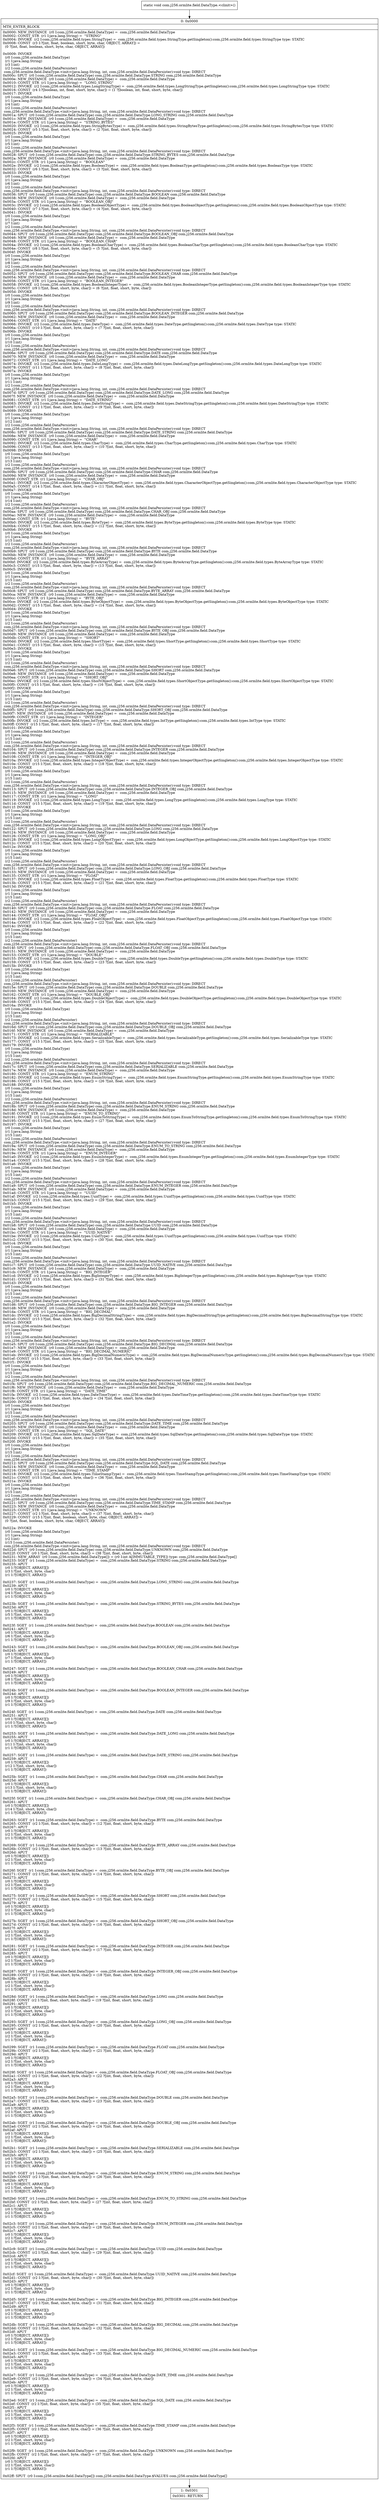 digraph "CFG forcom.j256.ormlite.field.DataType.\<clinit\>()V" {
Node_0 [shape=record,label="{0\:\ 0x0000|MTH_ENTER_BLOCK\l|0x0000: NEW_INSTANCE  (r0 I:com.j256.ormlite.field.DataType) =  com.j256.ormlite.field.DataType \l0x0002: CONST_STR  (r1 I:java.lang.String) =  \"STRING\" \l0x0004: INVOKE  (r2 I:com.j256.ormlite.field.types.StringType) =  com.j256.ormlite.field.types.StringType.getSingleton():com.j256.ormlite.field.types.StringType type: STATIC \l0x0008: CONST  (r3 I:?[int, float, boolean, short, byte, char, OBJECT, ARRAY]) = \l  (0 ?[int, float, boolean, short, byte, char, OBJECT, ARRAY])\l \l0x0009: INVOKE  \l  (r0 I:com.j256.ormlite.field.DataType)\l  (r1 I:java.lang.String)\l  (r3 I:int)\l  (r2 I:com.j256.ormlite.field.DataPersister)\l com.j256.ormlite.field.DataType.\<init\>(java.lang.String, int, com.j256.ormlite.field.DataPersister):void type: DIRECT \l0x000c: SPUT  (r0 I:com.j256.ormlite.field.DataType) com.j256.ormlite.field.DataType.STRING com.j256.ormlite.field.DataType \l0x000e: NEW_INSTANCE  (r0 I:com.j256.ormlite.field.DataType) =  com.j256.ormlite.field.DataType \l0x0010: CONST_STR  (r1 I:java.lang.String) =  \"LONG_STRING\" \l0x0012: INVOKE  (r2 I:com.j256.ormlite.field.types.LongStringType) =  com.j256.ormlite.field.types.LongStringType.getSingleton():com.j256.ormlite.field.types.LongStringType type: STATIC \l0x0016: CONST  (r4 I:?[boolean, int, float, short, byte, char]) = (1 ?[boolean, int, float, short, byte, char]) \l0x0017: INVOKE  \l  (r0 I:com.j256.ormlite.field.DataType)\l  (r1 I:java.lang.String)\l  (r4 I:int)\l  (r2 I:com.j256.ormlite.field.DataPersister)\l com.j256.ormlite.field.DataType.\<init\>(java.lang.String, int, com.j256.ormlite.field.DataPersister):void type: DIRECT \l0x001a: SPUT  (r0 I:com.j256.ormlite.field.DataType) com.j256.ormlite.field.DataType.LONG_STRING com.j256.ormlite.field.DataType \l0x001c: NEW_INSTANCE  (r0 I:com.j256.ormlite.field.DataType) =  com.j256.ormlite.field.DataType \l0x001e: CONST_STR  (r1 I:java.lang.String) =  \"STRING_BYTES\" \l0x0020: INVOKE  (r2 I:com.j256.ormlite.field.types.StringBytesType) =  com.j256.ormlite.field.types.StringBytesType.getSingleton():com.j256.ormlite.field.types.StringBytesType type: STATIC \l0x0024: CONST  (r5 I:?[int, float, short, byte, char]) = (2 ?[int, float, short, byte, char]) \l0x0025: INVOKE  \l  (r0 I:com.j256.ormlite.field.DataType)\l  (r1 I:java.lang.String)\l  (r5 I:int)\l  (r2 I:com.j256.ormlite.field.DataPersister)\l com.j256.ormlite.field.DataType.\<init\>(java.lang.String, int, com.j256.ormlite.field.DataPersister):void type: DIRECT \l0x0028: SPUT  (r0 I:com.j256.ormlite.field.DataType) com.j256.ormlite.field.DataType.STRING_BYTES com.j256.ormlite.field.DataType \l0x002a: NEW_INSTANCE  (r0 I:com.j256.ormlite.field.DataType) =  com.j256.ormlite.field.DataType \l0x002c: CONST_STR  (r1 I:java.lang.String) =  \"BOOLEAN\" \l0x002e: INVOKE  (r2 I:com.j256.ormlite.field.types.BooleanType) =  com.j256.ormlite.field.types.BooleanType.getSingleton():com.j256.ormlite.field.types.BooleanType type: STATIC \l0x0032: CONST  (r6 I:?[int, float, short, byte, char]) = (3 ?[int, float, short, byte, char]) \l0x0033: INVOKE  \l  (r0 I:com.j256.ormlite.field.DataType)\l  (r1 I:java.lang.String)\l  (r6 I:int)\l  (r2 I:com.j256.ormlite.field.DataPersister)\l com.j256.ormlite.field.DataType.\<init\>(java.lang.String, int, com.j256.ormlite.field.DataPersister):void type: DIRECT \l0x0036: SPUT  (r0 I:com.j256.ormlite.field.DataType) com.j256.ormlite.field.DataType.BOOLEAN com.j256.ormlite.field.DataType \l0x0038: NEW_INSTANCE  (r0 I:com.j256.ormlite.field.DataType) =  com.j256.ormlite.field.DataType \l0x003a: CONST_STR  (r1 I:java.lang.String) =  \"BOOLEAN_OBJ\" \l0x003c: INVOKE  (r2 I:com.j256.ormlite.field.types.BooleanObjectType) =  com.j256.ormlite.field.types.BooleanObjectType.getSingleton():com.j256.ormlite.field.types.BooleanObjectType type: STATIC \l0x0040: CONST  (r7 I:?[int, float, short, byte, char]) = (4 ?[int, float, short, byte, char]) \l0x0041: INVOKE  \l  (r0 I:com.j256.ormlite.field.DataType)\l  (r1 I:java.lang.String)\l  (r7 I:int)\l  (r2 I:com.j256.ormlite.field.DataPersister)\l com.j256.ormlite.field.DataType.\<init\>(java.lang.String, int, com.j256.ormlite.field.DataPersister):void type: DIRECT \l0x0044: SPUT  (r0 I:com.j256.ormlite.field.DataType) com.j256.ormlite.field.DataType.BOOLEAN_OBJ com.j256.ormlite.field.DataType \l0x0046: NEW_INSTANCE  (r0 I:com.j256.ormlite.field.DataType) =  com.j256.ormlite.field.DataType \l0x0048: CONST_STR  (r1 I:java.lang.String) =  \"BOOLEAN_CHAR\" \l0x004a: INVOKE  (r2 I:com.j256.ormlite.field.types.BooleanCharType) =  com.j256.ormlite.field.types.BooleanCharType.getSingleton():com.j256.ormlite.field.types.BooleanCharType type: STATIC \l0x004e: CONST  (r8 I:?[int, float, short, byte, char]) = (5 ?[int, float, short, byte, char]) \l0x004f: INVOKE  \l  (r0 I:com.j256.ormlite.field.DataType)\l  (r1 I:java.lang.String)\l  (r8 I:int)\l  (r2 I:com.j256.ormlite.field.DataPersister)\l com.j256.ormlite.field.DataType.\<init\>(java.lang.String, int, com.j256.ormlite.field.DataPersister):void type: DIRECT \l0x0052: SPUT  (r0 I:com.j256.ormlite.field.DataType) com.j256.ormlite.field.DataType.BOOLEAN_CHAR com.j256.ormlite.field.DataType \l0x0054: NEW_INSTANCE  (r0 I:com.j256.ormlite.field.DataType) =  com.j256.ormlite.field.DataType \l0x0056: CONST_STR  (r1 I:java.lang.String) =  \"BOOLEAN_INTEGER\" \l0x0058: INVOKE  (r2 I:com.j256.ormlite.field.types.BooleanIntegerType) =  com.j256.ormlite.field.types.BooleanIntegerType.getSingleton():com.j256.ormlite.field.types.BooleanIntegerType type: STATIC \l0x005c: CONST  (r9 I:?[int, float, short, byte, char]) = (6 ?[int, float, short, byte, char]) \l0x005d: INVOKE  \l  (r0 I:com.j256.ormlite.field.DataType)\l  (r1 I:java.lang.String)\l  (r9 I:int)\l  (r2 I:com.j256.ormlite.field.DataPersister)\l com.j256.ormlite.field.DataType.\<init\>(java.lang.String, int, com.j256.ormlite.field.DataPersister):void type: DIRECT \l0x0060: SPUT  (r0 I:com.j256.ormlite.field.DataType) com.j256.ormlite.field.DataType.BOOLEAN_INTEGER com.j256.ormlite.field.DataType \l0x0062: NEW_INSTANCE  (r0 I:com.j256.ormlite.field.DataType) =  com.j256.ormlite.field.DataType \l0x0064: CONST_STR  (r1 I:java.lang.String) =  \"DATE\" \l0x0066: INVOKE  (r2 I:com.j256.ormlite.field.types.DateType) =  com.j256.ormlite.field.types.DateType.getSingleton():com.j256.ormlite.field.types.DateType type: STATIC \l0x006a: CONST  (r10 I:?[int, float, short, byte, char]) = (7 ?[int, float, short, byte, char]) \l0x006b: INVOKE  \l  (r0 I:com.j256.ormlite.field.DataType)\l  (r1 I:java.lang.String)\l  (r10 I:int)\l  (r2 I:com.j256.ormlite.field.DataPersister)\l com.j256.ormlite.field.DataType.\<init\>(java.lang.String, int, com.j256.ormlite.field.DataPersister):void type: DIRECT \l0x006e: SPUT  (r0 I:com.j256.ormlite.field.DataType) com.j256.ormlite.field.DataType.DATE com.j256.ormlite.field.DataType \l0x0070: NEW_INSTANCE  (r0 I:com.j256.ormlite.field.DataType) =  com.j256.ormlite.field.DataType \l0x0072: CONST_STR  (r1 I:java.lang.String) =  \"DATE_LONG\" \l0x0074: INVOKE  (r2 I:com.j256.ormlite.field.types.DateLongType) =  com.j256.ormlite.field.types.DateLongType.getSingleton():com.j256.ormlite.field.types.DateLongType type: STATIC \l0x0078: CONST  (r11 I:?[int, float, short, byte, char]) = (8 ?[int, float, short, byte, char]) \l0x007a: INVOKE  \l  (r0 I:com.j256.ormlite.field.DataType)\l  (r1 I:java.lang.String)\l  (r11 I:int)\l  (r2 I:com.j256.ormlite.field.DataPersister)\l com.j256.ormlite.field.DataType.\<init\>(java.lang.String, int, com.j256.ormlite.field.DataPersister):void type: DIRECT \l0x007d: SPUT  (r0 I:com.j256.ormlite.field.DataType) com.j256.ormlite.field.DataType.DATE_LONG com.j256.ormlite.field.DataType \l0x007f: NEW_INSTANCE  (r0 I:com.j256.ormlite.field.DataType) =  com.j256.ormlite.field.DataType \l0x0081: CONST_STR  (r1 I:java.lang.String) =  \"DATE_STRING\" \l0x0083: INVOKE  (r2 I:com.j256.ormlite.field.types.DateStringType) =  com.j256.ormlite.field.types.DateStringType.getSingleton():com.j256.ormlite.field.types.DateStringType type: STATIC \l0x0087: CONST  (r12 I:?[int, float, short, byte, char]) = (9 ?[int, float, short, byte, char]) \l0x0089: INVOKE  \l  (r0 I:com.j256.ormlite.field.DataType)\l  (r1 I:java.lang.String)\l  (r12 I:int)\l  (r2 I:com.j256.ormlite.field.DataPersister)\l com.j256.ormlite.field.DataType.\<init\>(java.lang.String, int, com.j256.ormlite.field.DataPersister):void type: DIRECT \l0x008c: SPUT  (r0 I:com.j256.ormlite.field.DataType) com.j256.ormlite.field.DataType.DATE_STRING com.j256.ormlite.field.DataType \l0x008e: NEW_INSTANCE  (r0 I:com.j256.ormlite.field.DataType) =  com.j256.ormlite.field.DataType \l0x0090: CONST_STR  (r1 I:java.lang.String) =  \"CHAR\" \l0x0092: INVOKE  (r2 I:com.j256.ormlite.field.types.CharType) =  com.j256.ormlite.field.types.CharType.getSingleton():com.j256.ormlite.field.types.CharType type: STATIC \l0x0096: CONST  (r13 I:?[int, float, short, byte, char]) = (10 ?[int, float, short, byte, char]) \l0x0098: INVOKE  \l  (r0 I:com.j256.ormlite.field.DataType)\l  (r1 I:java.lang.String)\l  (r13 I:int)\l  (r2 I:com.j256.ormlite.field.DataPersister)\l com.j256.ormlite.field.DataType.\<init\>(java.lang.String, int, com.j256.ormlite.field.DataPersister):void type: DIRECT \l0x009b: SPUT  (r0 I:com.j256.ormlite.field.DataType) com.j256.ormlite.field.DataType.CHAR com.j256.ormlite.field.DataType \l0x009d: NEW_INSTANCE  (r0 I:com.j256.ormlite.field.DataType) =  com.j256.ormlite.field.DataType \l0x009f: CONST_STR  (r1 I:java.lang.String) =  \"CHAR_OBJ\" \l0x00a1: INVOKE  (r2 I:com.j256.ormlite.field.types.CharacterObjectType) =  com.j256.ormlite.field.types.CharacterObjectType.getSingleton():com.j256.ormlite.field.types.CharacterObjectType type: STATIC \l0x00a5: CONST  (r14 I:?[int, float, short, byte, char]) = (11 ?[int, float, short, byte, char]) \l0x00a7: INVOKE  \l  (r0 I:com.j256.ormlite.field.DataType)\l  (r1 I:java.lang.String)\l  (r14 I:int)\l  (r2 I:com.j256.ormlite.field.DataPersister)\l com.j256.ormlite.field.DataType.\<init\>(java.lang.String, int, com.j256.ormlite.field.DataPersister):void type: DIRECT \l0x00aa: SPUT  (r0 I:com.j256.ormlite.field.DataType) com.j256.ormlite.field.DataType.CHAR_OBJ com.j256.ormlite.field.DataType \l0x00ac: NEW_INSTANCE  (r0 I:com.j256.ormlite.field.DataType) =  com.j256.ormlite.field.DataType \l0x00ae: CONST_STR  (r1 I:java.lang.String) =  \"BYTE\" \l0x00b0: INVOKE  (r2 I:com.j256.ormlite.field.types.ByteType) =  com.j256.ormlite.field.types.ByteType.getSingleton():com.j256.ormlite.field.types.ByteType type: STATIC \l0x00b4: CONST  (r15 I:?[int, float, short, byte, char]) = (12 ?[int, float, short, byte, char]) \l0x00b6: INVOKE  \l  (r0 I:com.j256.ormlite.field.DataType)\l  (r1 I:java.lang.String)\l  (r15 I:int)\l  (r2 I:com.j256.ormlite.field.DataPersister)\l com.j256.ormlite.field.DataType.\<init\>(java.lang.String, int, com.j256.ormlite.field.DataPersister):void type: DIRECT \l0x00b9: SPUT  (r0 I:com.j256.ormlite.field.DataType) com.j256.ormlite.field.DataType.BYTE com.j256.ormlite.field.DataType \l0x00bb: NEW_INSTANCE  (r0 I:com.j256.ormlite.field.DataType) =  com.j256.ormlite.field.DataType \l0x00bd: CONST_STR  (r1 I:java.lang.String) =  \"BYTE_ARRAY\" \l0x00bf: INVOKE  (r2 I:com.j256.ormlite.field.types.ByteArrayType) =  com.j256.ormlite.field.types.ByteArrayType.getSingleton():com.j256.ormlite.field.types.ByteArrayType type: STATIC \l0x00c3: CONST  (r15 I:?[int, float, short, byte, char]) = (13 ?[int, float, short, byte, char]) \l0x00c5: INVOKE  \l  (r0 I:com.j256.ormlite.field.DataType)\l  (r1 I:java.lang.String)\l  (r15 I:int)\l  (r2 I:com.j256.ormlite.field.DataPersister)\l com.j256.ormlite.field.DataType.\<init\>(java.lang.String, int, com.j256.ormlite.field.DataPersister):void type: DIRECT \l0x00c8: SPUT  (r0 I:com.j256.ormlite.field.DataType) com.j256.ormlite.field.DataType.BYTE_ARRAY com.j256.ormlite.field.DataType \l0x00ca: NEW_INSTANCE  (r0 I:com.j256.ormlite.field.DataType) =  com.j256.ormlite.field.DataType \l0x00cc: CONST_STR  (r1 I:java.lang.String) =  \"BYTE_OBJ\" \l0x00ce: INVOKE  (r2 I:com.j256.ormlite.field.types.ByteObjectType) =  com.j256.ormlite.field.types.ByteObjectType.getSingleton():com.j256.ormlite.field.types.ByteObjectType type: STATIC \l0x00d2: CONST  (r15 I:?[int, float, short, byte, char]) = (14 ?[int, float, short, byte, char]) \l0x00d4: INVOKE  \l  (r0 I:com.j256.ormlite.field.DataType)\l  (r1 I:java.lang.String)\l  (r15 I:int)\l  (r2 I:com.j256.ormlite.field.DataPersister)\l com.j256.ormlite.field.DataType.\<init\>(java.lang.String, int, com.j256.ormlite.field.DataPersister):void type: DIRECT \l0x00d7: SPUT  (r0 I:com.j256.ormlite.field.DataType) com.j256.ormlite.field.DataType.BYTE_OBJ com.j256.ormlite.field.DataType \l0x00d9: NEW_INSTANCE  (r0 I:com.j256.ormlite.field.DataType) =  com.j256.ormlite.field.DataType \l0x00db: CONST_STR  (r1 I:java.lang.String) =  \"SHORT\" \l0x00dd: INVOKE  (r2 I:com.j256.ormlite.field.types.ShortType) =  com.j256.ormlite.field.types.ShortType.getSingleton():com.j256.ormlite.field.types.ShortType type: STATIC \l0x00e1: CONST  (r15 I:?[int, float, short, byte, char]) = (15 ?[int, float, short, byte, char]) \l0x00e3: INVOKE  \l  (r0 I:com.j256.ormlite.field.DataType)\l  (r1 I:java.lang.String)\l  (r15 I:int)\l  (r2 I:com.j256.ormlite.field.DataPersister)\l com.j256.ormlite.field.DataType.\<init\>(java.lang.String, int, com.j256.ormlite.field.DataPersister):void type: DIRECT \l0x00e6: SPUT  (r0 I:com.j256.ormlite.field.DataType) com.j256.ormlite.field.DataType.SHORT com.j256.ormlite.field.DataType \l0x00e8: NEW_INSTANCE  (r0 I:com.j256.ormlite.field.DataType) =  com.j256.ormlite.field.DataType \l0x00ea: CONST_STR  (r1 I:java.lang.String) =  \"SHORT_OBJ\" \l0x00ec: INVOKE  (r2 I:com.j256.ormlite.field.types.ShortObjectType) =  com.j256.ormlite.field.types.ShortObjectType.getSingleton():com.j256.ormlite.field.types.ShortObjectType type: STATIC \l0x00f0: CONST  (r15 I:?[int, float, short, byte, char]) = (16 ?[int, float, short, byte, char]) \l0x00f2: INVOKE  \l  (r0 I:com.j256.ormlite.field.DataType)\l  (r1 I:java.lang.String)\l  (r15 I:int)\l  (r2 I:com.j256.ormlite.field.DataPersister)\l com.j256.ormlite.field.DataType.\<init\>(java.lang.String, int, com.j256.ormlite.field.DataPersister):void type: DIRECT \l0x00f5: SPUT  (r0 I:com.j256.ormlite.field.DataType) com.j256.ormlite.field.DataType.SHORT_OBJ com.j256.ormlite.field.DataType \l0x00f7: NEW_INSTANCE  (r0 I:com.j256.ormlite.field.DataType) =  com.j256.ormlite.field.DataType \l0x00f9: CONST_STR  (r1 I:java.lang.String) =  \"INTEGER\" \l0x00fb: INVOKE  (r2 I:com.j256.ormlite.field.types.IntType) =  com.j256.ormlite.field.types.IntType.getSingleton():com.j256.ormlite.field.types.IntType type: STATIC \l0x00ff: CONST  (r15 I:?[int, float, short, byte, char]) = (17 ?[int, float, short, byte, char]) \l0x0101: INVOKE  \l  (r0 I:com.j256.ormlite.field.DataType)\l  (r1 I:java.lang.String)\l  (r15 I:int)\l  (r2 I:com.j256.ormlite.field.DataPersister)\l com.j256.ormlite.field.DataType.\<init\>(java.lang.String, int, com.j256.ormlite.field.DataPersister):void type: DIRECT \l0x0104: SPUT  (r0 I:com.j256.ormlite.field.DataType) com.j256.ormlite.field.DataType.INTEGER com.j256.ormlite.field.DataType \l0x0106: NEW_INSTANCE  (r0 I:com.j256.ormlite.field.DataType) =  com.j256.ormlite.field.DataType \l0x0108: CONST_STR  (r1 I:java.lang.String) =  \"INTEGER_OBJ\" \l0x010a: INVOKE  (r2 I:com.j256.ormlite.field.types.IntegerObjectType) =  com.j256.ormlite.field.types.IntegerObjectType.getSingleton():com.j256.ormlite.field.types.IntegerObjectType type: STATIC \l0x010e: CONST  (r15 I:?[int, float, short, byte, char]) = (18 ?[int, float, short, byte, char]) \l0x0110: INVOKE  \l  (r0 I:com.j256.ormlite.field.DataType)\l  (r1 I:java.lang.String)\l  (r15 I:int)\l  (r2 I:com.j256.ormlite.field.DataPersister)\l com.j256.ormlite.field.DataType.\<init\>(java.lang.String, int, com.j256.ormlite.field.DataPersister):void type: DIRECT \l0x0113: SPUT  (r0 I:com.j256.ormlite.field.DataType) com.j256.ormlite.field.DataType.INTEGER_OBJ com.j256.ormlite.field.DataType \l0x0115: NEW_INSTANCE  (r0 I:com.j256.ormlite.field.DataType) =  com.j256.ormlite.field.DataType \l0x0117: CONST_STR  (r1 I:java.lang.String) =  \"LONG\" \l0x0119: INVOKE  (r2 I:com.j256.ormlite.field.types.LongType) =  com.j256.ormlite.field.types.LongType.getSingleton():com.j256.ormlite.field.types.LongType type: STATIC \l0x011d: CONST  (r15 I:?[int, float, short, byte, char]) = (19 ?[int, float, short, byte, char]) \l0x011f: INVOKE  \l  (r0 I:com.j256.ormlite.field.DataType)\l  (r1 I:java.lang.String)\l  (r15 I:int)\l  (r2 I:com.j256.ormlite.field.DataPersister)\l com.j256.ormlite.field.DataType.\<init\>(java.lang.String, int, com.j256.ormlite.field.DataPersister):void type: DIRECT \l0x0122: SPUT  (r0 I:com.j256.ormlite.field.DataType) com.j256.ormlite.field.DataType.LONG com.j256.ormlite.field.DataType \l0x0124: NEW_INSTANCE  (r0 I:com.j256.ormlite.field.DataType) =  com.j256.ormlite.field.DataType \l0x0126: CONST_STR  (r1 I:java.lang.String) =  \"LONG_OBJ\" \l0x0128: INVOKE  (r2 I:com.j256.ormlite.field.types.LongObjectType) =  com.j256.ormlite.field.types.LongObjectType.getSingleton():com.j256.ormlite.field.types.LongObjectType type: STATIC \l0x012c: CONST  (r15 I:?[int, float, short, byte, char]) = (20 ?[int, float, short, byte, char]) \l0x012e: INVOKE  \l  (r0 I:com.j256.ormlite.field.DataType)\l  (r1 I:java.lang.String)\l  (r15 I:int)\l  (r2 I:com.j256.ormlite.field.DataPersister)\l com.j256.ormlite.field.DataType.\<init\>(java.lang.String, int, com.j256.ormlite.field.DataPersister):void type: DIRECT \l0x0131: SPUT  (r0 I:com.j256.ormlite.field.DataType) com.j256.ormlite.field.DataType.LONG_OBJ com.j256.ormlite.field.DataType \l0x0133: NEW_INSTANCE  (r0 I:com.j256.ormlite.field.DataType) =  com.j256.ormlite.field.DataType \l0x0135: CONST_STR  (r1 I:java.lang.String) =  \"FLOAT\" \l0x0137: INVOKE  (r2 I:com.j256.ormlite.field.types.FloatType) =  com.j256.ormlite.field.types.FloatType.getSingleton():com.j256.ormlite.field.types.FloatType type: STATIC \l0x013b: CONST  (r15 I:?[int, float, short, byte, char]) = (21 ?[int, float, short, byte, char]) \l0x013d: INVOKE  \l  (r0 I:com.j256.ormlite.field.DataType)\l  (r1 I:java.lang.String)\l  (r15 I:int)\l  (r2 I:com.j256.ormlite.field.DataPersister)\l com.j256.ormlite.field.DataType.\<init\>(java.lang.String, int, com.j256.ormlite.field.DataPersister):void type: DIRECT \l0x0140: SPUT  (r0 I:com.j256.ormlite.field.DataType) com.j256.ormlite.field.DataType.FLOAT com.j256.ormlite.field.DataType \l0x0142: NEW_INSTANCE  (r0 I:com.j256.ormlite.field.DataType) =  com.j256.ormlite.field.DataType \l0x0144: CONST_STR  (r1 I:java.lang.String) =  \"FLOAT_OBJ\" \l0x0146: INVOKE  (r2 I:com.j256.ormlite.field.types.FloatObjectType) =  com.j256.ormlite.field.types.FloatObjectType.getSingleton():com.j256.ormlite.field.types.FloatObjectType type: STATIC \l0x014a: CONST  (r15 I:?[int, float, short, byte, char]) = (22 ?[int, float, short, byte, char]) \l0x014c: INVOKE  \l  (r0 I:com.j256.ormlite.field.DataType)\l  (r1 I:java.lang.String)\l  (r15 I:int)\l  (r2 I:com.j256.ormlite.field.DataPersister)\l com.j256.ormlite.field.DataType.\<init\>(java.lang.String, int, com.j256.ormlite.field.DataPersister):void type: DIRECT \l0x014f: SPUT  (r0 I:com.j256.ormlite.field.DataType) com.j256.ormlite.field.DataType.FLOAT_OBJ com.j256.ormlite.field.DataType \l0x0151: NEW_INSTANCE  (r0 I:com.j256.ormlite.field.DataType) =  com.j256.ormlite.field.DataType \l0x0153: CONST_STR  (r1 I:java.lang.String) =  \"DOUBLE\" \l0x0155: INVOKE  (r2 I:com.j256.ormlite.field.types.DoubleType) =  com.j256.ormlite.field.types.DoubleType.getSingleton():com.j256.ormlite.field.types.DoubleType type: STATIC \l0x0159: CONST  (r15 I:?[int, float, short, byte, char]) = (23 ?[int, float, short, byte, char]) \l0x015b: INVOKE  \l  (r0 I:com.j256.ormlite.field.DataType)\l  (r1 I:java.lang.String)\l  (r15 I:int)\l  (r2 I:com.j256.ormlite.field.DataPersister)\l com.j256.ormlite.field.DataType.\<init\>(java.lang.String, int, com.j256.ormlite.field.DataPersister):void type: DIRECT \l0x015e: SPUT  (r0 I:com.j256.ormlite.field.DataType) com.j256.ormlite.field.DataType.DOUBLE com.j256.ormlite.field.DataType \l0x0160: NEW_INSTANCE  (r0 I:com.j256.ormlite.field.DataType) =  com.j256.ormlite.field.DataType \l0x0162: CONST_STR  (r1 I:java.lang.String) =  \"DOUBLE_OBJ\" \l0x0164: INVOKE  (r2 I:com.j256.ormlite.field.types.DoubleObjectType) =  com.j256.ormlite.field.types.DoubleObjectType.getSingleton():com.j256.ormlite.field.types.DoubleObjectType type: STATIC \l0x0168: CONST  (r15 I:?[int, float, short, byte, char]) = (24 ?[int, float, short, byte, char]) \l0x016a: INVOKE  \l  (r0 I:com.j256.ormlite.field.DataType)\l  (r1 I:java.lang.String)\l  (r15 I:int)\l  (r2 I:com.j256.ormlite.field.DataPersister)\l com.j256.ormlite.field.DataType.\<init\>(java.lang.String, int, com.j256.ormlite.field.DataPersister):void type: DIRECT \l0x016d: SPUT  (r0 I:com.j256.ormlite.field.DataType) com.j256.ormlite.field.DataType.DOUBLE_OBJ com.j256.ormlite.field.DataType \l0x016f: NEW_INSTANCE  (r0 I:com.j256.ormlite.field.DataType) =  com.j256.ormlite.field.DataType \l0x0171: CONST_STR  (r1 I:java.lang.String) =  \"SERIALIZABLE\" \l0x0173: INVOKE  (r2 I:com.j256.ormlite.field.types.SerializableType) =  com.j256.ormlite.field.types.SerializableType.getSingleton():com.j256.ormlite.field.types.SerializableType type: STATIC \l0x0177: CONST  (r15 I:?[int, float, short, byte, char]) = (25 ?[int, float, short, byte, char]) \l0x0179: INVOKE  \l  (r0 I:com.j256.ormlite.field.DataType)\l  (r1 I:java.lang.String)\l  (r15 I:int)\l  (r2 I:com.j256.ormlite.field.DataPersister)\l com.j256.ormlite.field.DataType.\<init\>(java.lang.String, int, com.j256.ormlite.field.DataPersister):void type: DIRECT \l0x017c: SPUT  (r0 I:com.j256.ormlite.field.DataType) com.j256.ormlite.field.DataType.SERIALIZABLE com.j256.ormlite.field.DataType \l0x017e: NEW_INSTANCE  (r0 I:com.j256.ormlite.field.DataType) =  com.j256.ormlite.field.DataType \l0x0180: CONST_STR  (r1 I:java.lang.String) =  \"ENUM_STRING\" \l0x0182: INVOKE  (r2 I:com.j256.ormlite.field.types.EnumStringType) =  com.j256.ormlite.field.types.EnumStringType.getSingleton():com.j256.ormlite.field.types.EnumStringType type: STATIC \l0x0186: CONST  (r15 I:?[int, float, short, byte, char]) = (26 ?[int, float, short, byte, char]) \l0x0188: INVOKE  \l  (r0 I:com.j256.ormlite.field.DataType)\l  (r1 I:java.lang.String)\l  (r15 I:int)\l  (r2 I:com.j256.ormlite.field.DataPersister)\l com.j256.ormlite.field.DataType.\<init\>(java.lang.String, int, com.j256.ormlite.field.DataPersister):void type: DIRECT \l0x018b: SPUT  (r0 I:com.j256.ormlite.field.DataType) com.j256.ormlite.field.DataType.ENUM_STRING com.j256.ormlite.field.DataType \l0x018d: NEW_INSTANCE  (r0 I:com.j256.ormlite.field.DataType) =  com.j256.ormlite.field.DataType \l0x018f: CONST_STR  (r1 I:java.lang.String) =  \"ENUM_TO_STRING\" \l0x0191: INVOKE  (r2 I:com.j256.ormlite.field.types.EnumToStringType) =  com.j256.ormlite.field.types.EnumToStringType.getSingleton():com.j256.ormlite.field.types.EnumToStringType type: STATIC \l0x0195: CONST  (r15 I:?[int, float, short, byte, char]) = (27 ?[int, float, short, byte, char]) \l0x0197: INVOKE  \l  (r0 I:com.j256.ormlite.field.DataType)\l  (r1 I:java.lang.String)\l  (r15 I:int)\l  (r2 I:com.j256.ormlite.field.DataPersister)\l com.j256.ormlite.field.DataType.\<init\>(java.lang.String, int, com.j256.ormlite.field.DataPersister):void type: DIRECT \l0x019a: SPUT  (r0 I:com.j256.ormlite.field.DataType) com.j256.ormlite.field.DataType.ENUM_TO_STRING com.j256.ormlite.field.DataType \l0x019c: NEW_INSTANCE  (r0 I:com.j256.ormlite.field.DataType) =  com.j256.ormlite.field.DataType \l0x019e: CONST_STR  (r1 I:java.lang.String) =  \"ENUM_INTEGER\" \l0x01a0: INVOKE  (r2 I:com.j256.ormlite.field.types.EnumIntegerType) =  com.j256.ormlite.field.types.EnumIntegerType.getSingleton():com.j256.ormlite.field.types.EnumIntegerType type: STATIC \l0x01a4: CONST  (r15 I:?[int, float, short, byte, char]) = (28 ?[int, float, short, byte, char]) \l0x01a6: INVOKE  \l  (r0 I:com.j256.ormlite.field.DataType)\l  (r1 I:java.lang.String)\l  (r15 I:int)\l  (r2 I:com.j256.ormlite.field.DataPersister)\l com.j256.ormlite.field.DataType.\<init\>(java.lang.String, int, com.j256.ormlite.field.DataPersister):void type: DIRECT \l0x01a9: SPUT  (r0 I:com.j256.ormlite.field.DataType) com.j256.ormlite.field.DataType.ENUM_INTEGER com.j256.ormlite.field.DataType \l0x01ab: NEW_INSTANCE  (r0 I:com.j256.ormlite.field.DataType) =  com.j256.ormlite.field.DataType \l0x01ad: CONST_STR  (r1 I:java.lang.String) =  \"UUID\" \l0x01af: INVOKE  (r2 I:com.j256.ormlite.field.types.UuidType) =  com.j256.ormlite.field.types.UuidType.getSingleton():com.j256.ormlite.field.types.UuidType type: STATIC \l0x01b3: CONST  (r15 I:?[int, float, short, byte, char]) = (29 ?[int, float, short, byte, char]) \l0x01b5: INVOKE  \l  (r0 I:com.j256.ormlite.field.DataType)\l  (r1 I:java.lang.String)\l  (r15 I:int)\l  (r2 I:com.j256.ormlite.field.DataPersister)\l com.j256.ormlite.field.DataType.\<init\>(java.lang.String, int, com.j256.ormlite.field.DataPersister):void type: DIRECT \l0x01b8: SPUT  (r0 I:com.j256.ormlite.field.DataType) com.j256.ormlite.field.DataType.UUID com.j256.ormlite.field.DataType \l0x01ba: NEW_INSTANCE  (r0 I:com.j256.ormlite.field.DataType) =  com.j256.ormlite.field.DataType \l0x01bc: CONST_STR  (r1 I:java.lang.String) =  \"UUID_NATIVE\" \l0x01be: INVOKE  (r2 I:com.j256.ormlite.field.types.UuidType) =  com.j256.ormlite.field.types.UuidType.getSingleton():com.j256.ormlite.field.types.UuidType type: STATIC \l0x01c2: CONST  (r15 I:?[int, float, short, byte, char]) = (30 ?[int, float, short, byte, char]) \l0x01c4: INVOKE  \l  (r0 I:com.j256.ormlite.field.DataType)\l  (r1 I:java.lang.String)\l  (r15 I:int)\l  (r2 I:com.j256.ormlite.field.DataPersister)\l com.j256.ormlite.field.DataType.\<init\>(java.lang.String, int, com.j256.ormlite.field.DataPersister):void type: DIRECT \l0x01c7: SPUT  (r0 I:com.j256.ormlite.field.DataType) com.j256.ormlite.field.DataType.UUID_NATIVE com.j256.ormlite.field.DataType \l0x01c9: NEW_INSTANCE  (r0 I:com.j256.ormlite.field.DataType) =  com.j256.ormlite.field.DataType \l0x01cb: CONST_STR  (r1 I:java.lang.String) =  \"BIG_INTEGER\" \l0x01cd: INVOKE  (r2 I:com.j256.ormlite.field.types.BigIntegerType) =  com.j256.ormlite.field.types.BigIntegerType.getSingleton():com.j256.ormlite.field.types.BigIntegerType type: STATIC \l0x01d1: CONST  (r15 I:?[int, float, short, byte, char]) = (31 ?[int, float, short, byte, char]) \l0x01d3: INVOKE  \l  (r0 I:com.j256.ormlite.field.DataType)\l  (r1 I:java.lang.String)\l  (r15 I:int)\l  (r2 I:com.j256.ormlite.field.DataPersister)\l com.j256.ormlite.field.DataType.\<init\>(java.lang.String, int, com.j256.ormlite.field.DataPersister):void type: DIRECT \l0x01d6: SPUT  (r0 I:com.j256.ormlite.field.DataType) com.j256.ormlite.field.DataType.BIG_INTEGER com.j256.ormlite.field.DataType \l0x01d8: NEW_INSTANCE  (r0 I:com.j256.ormlite.field.DataType) =  com.j256.ormlite.field.DataType \l0x01da: CONST_STR  (r1 I:java.lang.String) =  \"BIG_DECIMAL\" \l0x01dc: INVOKE  (r2 I:com.j256.ormlite.field.types.BigDecimalStringType) =  com.j256.ormlite.field.types.BigDecimalStringType.getSingleton():com.j256.ormlite.field.types.BigDecimalStringType type: STATIC \l0x01e0: CONST  (r15 I:?[int, float, short, byte, char]) = (32 ?[int, float, short, byte, char]) \l0x01e2: INVOKE  \l  (r0 I:com.j256.ormlite.field.DataType)\l  (r1 I:java.lang.String)\l  (r15 I:int)\l  (r2 I:com.j256.ormlite.field.DataPersister)\l com.j256.ormlite.field.DataType.\<init\>(java.lang.String, int, com.j256.ormlite.field.DataPersister):void type: DIRECT \l0x01e5: SPUT  (r0 I:com.j256.ormlite.field.DataType) com.j256.ormlite.field.DataType.BIG_DECIMAL com.j256.ormlite.field.DataType \l0x01e7: NEW_INSTANCE  (r0 I:com.j256.ormlite.field.DataType) =  com.j256.ormlite.field.DataType \l0x01e9: CONST_STR  (r1 I:java.lang.String) =  \"BIG_DECIMAL_NUMERIC\" \l0x01eb: INVOKE  (r2 I:com.j256.ormlite.field.types.BigDecimalNumericType) =  com.j256.ormlite.field.types.BigDecimalNumericType.getSingleton():com.j256.ormlite.field.types.BigDecimalNumericType type: STATIC \l0x01ef: CONST  (r15 I:?[int, float, short, byte, char]) = (33 ?[int, float, short, byte, char]) \l0x01f1: INVOKE  \l  (r0 I:com.j256.ormlite.field.DataType)\l  (r1 I:java.lang.String)\l  (r15 I:int)\l  (r2 I:com.j256.ormlite.field.DataPersister)\l com.j256.ormlite.field.DataType.\<init\>(java.lang.String, int, com.j256.ormlite.field.DataPersister):void type: DIRECT \l0x01f4: SPUT  (r0 I:com.j256.ormlite.field.DataType) com.j256.ormlite.field.DataType.BIG_DECIMAL_NUMERIC com.j256.ormlite.field.DataType \l0x01f6: NEW_INSTANCE  (r0 I:com.j256.ormlite.field.DataType) =  com.j256.ormlite.field.DataType \l0x01f8: CONST_STR  (r1 I:java.lang.String) =  \"DATE_TIME\" \l0x01fa: INVOKE  (r2 I:com.j256.ormlite.field.types.DateTimeType) =  com.j256.ormlite.field.types.DateTimeType.getSingleton():com.j256.ormlite.field.types.DateTimeType type: STATIC \l0x01fe: CONST  (r15 I:?[int, float, short, byte, char]) = (34 ?[int, float, short, byte, char]) \l0x0200: INVOKE  \l  (r0 I:com.j256.ormlite.field.DataType)\l  (r1 I:java.lang.String)\l  (r15 I:int)\l  (r2 I:com.j256.ormlite.field.DataPersister)\l com.j256.ormlite.field.DataType.\<init\>(java.lang.String, int, com.j256.ormlite.field.DataPersister):void type: DIRECT \l0x0203: SPUT  (r0 I:com.j256.ormlite.field.DataType) com.j256.ormlite.field.DataType.DATE_TIME com.j256.ormlite.field.DataType \l0x0205: NEW_INSTANCE  (r0 I:com.j256.ormlite.field.DataType) =  com.j256.ormlite.field.DataType \l0x0207: CONST_STR  (r1 I:java.lang.String) =  \"SQL_DATE\" \l0x0209: INVOKE  (r2 I:com.j256.ormlite.field.types.SqlDateType) =  com.j256.ormlite.field.types.SqlDateType.getSingleton():com.j256.ormlite.field.types.SqlDateType type: STATIC \l0x020d: CONST  (r15 I:?[int, float, short, byte, char]) = (35 ?[int, float, short, byte, char]) \l0x020f: INVOKE  \l  (r0 I:com.j256.ormlite.field.DataType)\l  (r1 I:java.lang.String)\l  (r15 I:int)\l  (r2 I:com.j256.ormlite.field.DataPersister)\l com.j256.ormlite.field.DataType.\<init\>(java.lang.String, int, com.j256.ormlite.field.DataPersister):void type: DIRECT \l0x0212: SPUT  (r0 I:com.j256.ormlite.field.DataType) com.j256.ormlite.field.DataType.SQL_DATE com.j256.ormlite.field.DataType \l0x0214: NEW_INSTANCE  (r0 I:com.j256.ormlite.field.DataType) =  com.j256.ormlite.field.DataType \l0x0216: CONST_STR  (r1 I:java.lang.String) =  \"TIME_STAMP\" \l0x0218: INVOKE  (r2 I:com.j256.ormlite.field.types.TimeStampType) =  com.j256.ormlite.field.types.TimeStampType.getSingleton():com.j256.ormlite.field.types.TimeStampType type: STATIC \l0x021c: CONST  (r15 I:?[int, float, short, byte, char]) = (36 ?[int, float, short, byte, char]) \l0x021e: INVOKE  \l  (r0 I:com.j256.ormlite.field.DataType)\l  (r1 I:java.lang.String)\l  (r15 I:int)\l  (r2 I:com.j256.ormlite.field.DataPersister)\l com.j256.ormlite.field.DataType.\<init\>(java.lang.String, int, com.j256.ormlite.field.DataPersister):void type: DIRECT \l0x0221: SPUT  (r0 I:com.j256.ormlite.field.DataType) com.j256.ormlite.field.DataType.TIME_STAMP com.j256.ormlite.field.DataType \l0x0223: NEW_INSTANCE  (r0 I:com.j256.ormlite.field.DataType) =  com.j256.ormlite.field.DataType \l0x0225: CONST_STR  (r1 I:java.lang.String) =  \"UNKNOWN\" \l0x0227: CONST  (r2 I:?[int, float, short, byte, char]) = (37 ?[int, float, short, byte, char]) \l0x0229: CONST  (r15 I:?[int, float, boolean, short, byte, char, OBJECT, ARRAY]) = \l  (0 ?[int, float, boolean, short, byte, char, OBJECT, ARRAY])\l \l0x022a: INVOKE  \l  (r0 I:com.j256.ormlite.field.DataType)\l  (r1 I:java.lang.String)\l  (r2 I:int)\l  (r15 I:com.j256.ormlite.field.DataPersister)\l com.j256.ormlite.field.DataType.\<init\>(java.lang.String, int, com.j256.ormlite.field.DataPersister):void type: DIRECT \l0x022d: SPUT  (r0 I:com.j256.ormlite.field.DataType) com.j256.ormlite.field.DataType.UNKNOWN com.j256.ormlite.field.DataType \l0x022f: CONST  (r0 I:?[int, float, short, byte, char]) = (38 ?[int, float, short, byte, char]) \l0x0231: NEW_ARRAY  (r0 I:com.j256.ormlite.field.DataType[]) = (r0 I:int A[IMMUTABLE_TYPE]) type: com.j256.ormlite.field.DataType[] \l0x0233: SGET  (r1 I:com.j256.ormlite.field.DataType) =  com.j256.ormlite.field.DataType.STRING com.j256.ormlite.field.DataType \l0x0235: APUT  \l  (r0 I:?[OBJECT, ARRAY][])\l  (r3 I:?[int, short, byte, char])\l  (r1 I:?[OBJECT, ARRAY])\l \l0x0237: SGET  (r1 I:com.j256.ormlite.field.DataType) =  com.j256.ormlite.field.DataType.LONG_STRING com.j256.ormlite.field.DataType \l0x0239: APUT  \l  (r0 I:?[OBJECT, ARRAY][])\l  (r4 I:?[int, short, byte, char])\l  (r1 I:?[OBJECT, ARRAY])\l \l0x023b: SGET  (r1 I:com.j256.ormlite.field.DataType) =  com.j256.ormlite.field.DataType.STRING_BYTES com.j256.ormlite.field.DataType \l0x023d: APUT  \l  (r0 I:?[OBJECT, ARRAY][])\l  (r5 I:?[int, short, byte, char])\l  (r1 I:?[OBJECT, ARRAY])\l \l0x023f: SGET  (r1 I:com.j256.ormlite.field.DataType) =  com.j256.ormlite.field.DataType.BOOLEAN com.j256.ormlite.field.DataType \l0x0241: APUT  \l  (r0 I:?[OBJECT, ARRAY][])\l  (r6 I:?[int, short, byte, char])\l  (r1 I:?[OBJECT, ARRAY])\l \l0x0243: SGET  (r1 I:com.j256.ormlite.field.DataType) =  com.j256.ormlite.field.DataType.BOOLEAN_OBJ com.j256.ormlite.field.DataType \l0x0245: APUT  \l  (r0 I:?[OBJECT, ARRAY][])\l  (r7 I:?[int, short, byte, char])\l  (r1 I:?[OBJECT, ARRAY])\l \l0x0247: SGET  (r1 I:com.j256.ormlite.field.DataType) =  com.j256.ormlite.field.DataType.BOOLEAN_CHAR com.j256.ormlite.field.DataType \l0x0249: APUT  \l  (r0 I:?[OBJECT, ARRAY][])\l  (r8 I:?[int, short, byte, char])\l  (r1 I:?[OBJECT, ARRAY])\l \l0x024b: SGET  (r1 I:com.j256.ormlite.field.DataType) =  com.j256.ormlite.field.DataType.BOOLEAN_INTEGER com.j256.ormlite.field.DataType \l0x024d: APUT  \l  (r0 I:?[OBJECT, ARRAY][])\l  (r9 I:?[int, short, byte, char])\l  (r1 I:?[OBJECT, ARRAY])\l \l0x024f: SGET  (r1 I:com.j256.ormlite.field.DataType) =  com.j256.ormlite.field.DataType.DATE com.j256.ormlite.field.DataType \l0x0251: APUT  \l  (r0 I:?[OBJECT, ARRAY][])\l  (r10 I:?[int, short, byte, char])\l  (r1 I:?[OBJECT, ARRAY])\l \l0x0253: SGET  (r1 I:com.j256.ormlite.field.DataType) =  com.j256.ormlite.field.DataType.DATE_LONG com.j256.ormlite.field.DataType \l0x0255: APUT  \l  (r0 I:?[OBJECT, ARRAY][])\l  (r11 I:?[int, short, byte, char])\l  (r1 I:?[OBJECT, ARRAY])\l \l0x0257: SGET  (r1 I:com.j256.ormlite.field.DataType) =  com.j256.ormlite.field.DataType.DATE_STRING com.j256.ormlite.field.DataType \l0x0259: APUT  \l  (r0 I:?[OBJECT, ARRAY][])\l  (r12 I:?[int, short, byte, char])\l  (r1 I:?[OBJECT, ARRAY])\l \l0x025b: SGET  (r1 I:com.j256.ormlite.field.DataType) =  com.j256.ormlite.field.DataType.CHAR com.j256.ormlite.field.DataType \l0x025d: APUT  \l  (r0 I:?[OBJECT, ARRAY][])\l  (r13 I:?[int, short, byte, char])\l  (r1 I:?[OBJECT, ARRAY])\l \l0x025f: SGET  (r1 I:com.j256.ormlite.field.DataType) =  com.j256.ormlite.field.DataType.CHAR_OBJ com.j256.ormlite.field.DataType \l0x0261: APUT  \l  (r0 I:?[OBJECT, ARRAY][])\l  (r14 I:?[int, short, byte, char])\l  (r1 I:?[OBJECT, ARRAY])\l \l0x0263: SGET  (r1 I:com.j256.ormlite.field.DataType) =  com.j256.ormlite.field.DataType.BYTE com.j256.ormlite.field.DataType \l0x0265: CONST  (r2 I:?[int, float, short, byte, char]) = (12 ?[int, float, short, byte, char]) \l0x0267: APUT  \l  (r0 I:?[OBJECT, ARRAY][])\l  (r2 I:?[int, short, byte, char])\l  (r1 I:?[OBJECT, ARRAY])\l \l0x0269: SGET  (r1 I:com.j256.ormlite.field.DataType) =  com.j256.ormlite.field.DataType.BYTE_ARRAY com.j256.ormlite.field.DataType \l0x026b: CONST  (r2 I:?[int, float, short, byte, char]) = (13 ?[int, float, short, byte, char]) \l0x026d: APUT  \l  (r0 I:?[OBJECT, ARRAY][])\l  (r2 I:?[int, short, byte, char])\l  (r1 I:?[OBJECT, ARRAY])\l \l0x026f: SGET  (r1 I:com.j256.ormlite.field.DataType) =  com.j256.ormlite.field.DataType.BYTE_OBJ com.j256.ormlite.field.DataType \l0x0271: CONST  (r2 I:?[int, float, short, byte, char]) = (14 ?[int, float, short, byte, char]) \l0x0273: APUT  \l  (r0 I:?[OBJECT, ARRAY][])\l  (r2 I:?[int, short, byte, char])\l  (r1 I:?[OBJECT, ARRAY])\l \l0x0275: SGET  (r1 I:com.j256.ormlite.field.DataType) =  com.j256.ormlite.field.DataType.SHORT com.j256.ormlite.field.DataType \l0x0277: CONST  (r2 I:?[int, float, short, byte, char]) = (15 ?[int, float, short, byte, char]) \l0x0279: APUT  \l  (r0 I:?[OBJECT, ARRAY][])\l  (r2 I:?[int, short, byte, char])\l  (r1 I:?[OBJECT, ARRAY])\l \l0x027b: SGET  (r1 I:com.j256.ormlite.field.DataType) =  com.j256.ormlite.field.DataType.SHORT_OBJ com.j256.ormlite.field.DataType \l0x027d: CONST  (r2 I:?[int, float, short, byte, char]) = (16 ?[int, float, short, byte, char]) \l0x027f: APUT  \l  (r0 I:?[OBJECT, ARRAY][])\l  (r2 I:?[int, short, byte, char])\l  (r1 I:?[OBJECT, ARRAY])\l \l0x0281: SGET  (r1 I:com.j256.ormlite.field.DataType) =  com.j256.ormlite.field.DataType.INTEGER com.j256.ormlite.field.DataType \l0x0283: CONST  (r2 I:?[int, float, short, byte, char]) = (17 ?[int, float, short, byte, char]) \l0x0285: APUT  \l  (r0 I:?[OBJECT, ARRAY][])\l  (r2 I:?[int, short, byte, char])\l  (r1 I:?[OBJECT, ARRAY])\l \l0x0287: SGET  (r1 I:com.j256.ormlite.field.DataType) =  com.j256.ormlite.field.DataType.INTEGER_OBJ com.j256.ormlite.field.DataType \l0x0289: CONST  (r2 I:?[int, float, short, byte, char]) = (18 ?[int, float, short, byte, char]) \l0x028b: APUT  \l  (r0 I:?[OBJECT, ARRAY][])\l  (r2 I:?[int, short, byte, char])\l  (r1 I:?[OBJECT, ARRAY])\l \l0x028d: SGET  (r1 I:com.j256.ormlite.field.DataType) =  com.j256.ormlite.field.DataType.LONG com.j256.ormlite.field.DataType \l0x028f: CONST  (r2 I:?[int, float, short, byte, char]) = (19 ?[int, float, short, byte, char]) \l0x0291: APUT  \l  (r0 I:?[OBJECT, ARRAY][])\l  (r2 I:?[int, short, byte, char])\l  (r1 I:?[OBJECT, ARRAY])\l \l0x0293: SGET  (r1 I:com.j256.ormlite.field.DataType) =  com.j256.ormlite.field.DataType.LONG_OBJ com.j256.ormlite.field.DataType \l0x0295: CONST  (r2 I:?[int, float, short, byte, char]) = (20 ?[int, float, short, byte, char]) \l0x0297: APUT  \l  (r0 I:?[OBJECT, ARRAY][])\l  (r2 I:?[int, short, byte, char])\l  (r1 I:?[OBJECT, ARRAY])\l \l0x0299: SGET  (r1 I:com.j256.ormlite.field.DataType) =  com.j256.ormlite.field.DataType.FLOAT com.j256.ormlite.field.DataType \l0x029b: CONST  (r2 I:?[int, float, short, byte, char]) = (21 ?[int, float, short, byte, char]) \l0x029d: APUT  \l  (r0 I:?[OBJECT, ARRAY][])\l  (r2 I:?[int, short, byte, char])\l  (r1 I:?[OBJECT, ARRAY])\l \l0x029f: SGET  (r1 I:com.j256.ormlite.field.DataType) =  com.j256.ormlite.field.DataType.FLOAT_OBJ com.j256.ormlite.field.DataType \l0x02a1: CONST  (r2 I:?[int, float, short, byte, char]) = (22 ?[int, float, short, byte, char]) \l0x02a3: APUT  \l  (r0 I:?[OBJECT, ARRAY][])\l  (r2 I:?[int, short, byte, char])\l  (r1 I:?[OBJECT, ARRAY])\l \l0x02a5: SGET  (r1 I:com.j256.ormlite.field.DataType) =  com.j256.ormlite.field.DataType.DOUBLE com.j256.ormlite.field.DataType \l0x02a7: CONST  (r2 I:?[int, float, short, byte, char]) = (23 ?[int, float, short, byte, char]) \l0x02a9: APUT  \l  (r0 I:?[OBJECT, ARRAY][])\l  (r2 I:?[int, short, byte, char])\l  (r1 I:?[OBJECT, ARRAY])\l \l0x02ab: SGET  (r1 I:com.j256.ormlite.field.DataType) =  com.j256.ormlite.field.DataType.DOUBLE_OBJ com.j256.ormlite.field.DataType \l0x02ad: CONST  (r2 I:?[int, float, short, byte, char]) = (24 ?[int, float, short, byte, char]) \l0x02af: APUT  \l  (r0 I:?[OBJECT, ARRAY][])\l  (r2 I:?[int, short, byte, char])\l  (r1 I:?[OBJECT, ARRAY])\l \l0x02b1: SGET  (r1 I:com.j256.ormlite.field.DataType) =  com.j256.ormlite.field.DataType.SERIALIZABLE com.j256.ormlite.field.DataType \l0x02b3: CONST  (r2 I:?[int, float, short, byte, char]) = (25 ?[int, float, short, byte, char]) \l0x02b5: APUT  \l  (r0 I:?[OBJECT, ARRAY][])\l  (r2 I:?[int, short, byte, char])\l  (r1 I:?[OBJECT, ARRAY])\l \l0x02b7: SGET  (r1 I:com.j256.ormlite.field.DataType) =  com.j256.ormlite.field.DataType.ENUM_STRING com.j256.ormlite.field.DataType \l0x02b9: CONST  (r2 I:?[int, float, short, byte, char]) = (26 ?[int, float, short, byte, char]) \l0x02bb: APUT  \l  (r0 I:?[OBJECT, ARRAY][])\l  (r2 I:?[int, short, byte, char])\l  (r1 I:?[OBJECT, ARRAY])\l \l0x02bd: SGET  (r1 I:com.j256.ormlite.field.DataType) =  com.j256.ormlite.field.DataType.ENUM_TO_STRING com.j256.ormlite.field.DataType \l0x02bf: CONST  (r2 I:?[int, float, short, byte, char]) = (27 ?[int, float, short, byte, char]) \l0x02c1: APUT  \l  (r0 I:?[OBJECT, ARRAY][])\l  (r2 I:?[int, short, byte, char])\l  (r1 I:?[OBJECT, ARRAY])\l \l0x02c3: SGET  (r1 I:com.j256.ormlite.field.DataType) =  com.j256.ormlite.field.DataType.ENUM_INTEGER com.j256.ormlite.field.DataType \l0x02c5: CONST  (r2 I:?[int, float, short, byte, char]) = (28 ?[int, float, short, byte, char]) \l0x02c7: APUT  \l  (r0 I:?[OBJECT, ARRAY][])\l  (r2 I:?[int, short, byte, char])\l  (r1 I:?[OBJECT, ARRAY])\l \l0x02c9: SGET  (r1 I:com.j256.ormlite.field.DataType) =  com.j256.ormlite.field.DataType.UUID com.j256.ormlite.field.DataType \l0x02cb: CONST  (r2 I:?[int, float, short, byte, char]) = (29 ?[int, float, short, byte, char]) \l0x02cd: APUT  \l  (r0 I:?[OBJECT, ARRAY][])\l  (r2 I:?[int, short, byte, char])\l  (r1 I:?[OBJECT, ARRAY])\l \l0x02cf: SGET  (r1 I:com.j256.ormlite.field.DataType) =  com.j256.ormlite.field.DataType.UUID_NATIVE com.j256.ormlite.field.DataType \l0x02d1: CONST  (r2 I:?[int, float, short, byte, char]) = (30 ?[int, float, short, byte, char]) \l0x02d3: APUT  \l  (r0 I:?[OBJECT, ARRAY][])\l  (r2 I:?[int, short, byte, char])\l  (r1 I:?[OBJECT, ARRAY])\l \l0x02d5: SGET  (r1 I:com.j256.ormlite.field.DataType) =  com.j256.ormlite.field.DataType.BIG_INTEGER com.j256.ormlite.field.DataType \l0x02d7: CONST  (r2 I:?[int, float, short, byte, char]) = (31 ?[int, float, short, byte, char]) \l0x02d9: APUT  \l  (r0 I:?[OBJECT, ARRAY][])\l  (r2 I:?[int, short, byte, char])\l  (r1 I:?[OBJECT, ARRAY])\l \l0x02db: SGET  (r1 I:com.j256.ormlite.field.DataType) =  com.j256.ormlite.field.DataType.BIG_DECIMAL com.j256.ormlite.field.DataType \l0x02dd: CONST  (r2 I:?[int, float, short, byte, char]) = (32 ?[int, float, short, byte, char]) \l0x02df: APUT  \l  (r0 I:?[OBJECT, ARRAY][])\l  (r2 I:?[int, short, byte, char])\l  (r1 I:?[OBJECT, ARRAY])\l \l0x02e1: SGET  (r1 I:com.j256.ormlite.field.DataType) =  com.j256.ormlite.field.DataType.BIG_DECIMAL_NUMERIC com.j256.ormlite.field.DataType \l0x02e3: CONST  (r2 I:?[int, float, short, byte, char]) = (33 ?[int, float, short, byte, char]) \l0x02e5: APUT  \l  (r0 I:?[OBJECT, ARRAY][])\l  (r2 I:?[int, short, byte, char])\l  (r1 I:?[OBJECT, ARRAY])\l \l0x02e7: SGET  (r1 I:com.j256.ormlite.field.DataType) =  com.j256.ormlite.field.DataType.DATE_TIME com.j256.ormlite.field.DataType \l0x02e9: CONST  (r2 I:?[int, float, short, byte, char]) = (34 ?[int, float, short, byte, char]) \l0x02eb: APUT  \l  (r0 I:?[OBJECT, ARRAY][])\l  (r2 I:?[int, short, byte, char])\l  (r1 I:?[OBJECT, ARRAY])\l \l0x02ed: SGET  (r1 I:com.j256.ormlite.field.DataType) =  com.j256.ormlite.field.DataType.SQL_DATE com.j256.ormlite.field.DataType \l0x02ef: CONST  (r2 I:?[int, float, short, byte, char]) = (35 ?[int, float, short, byte, char]) \l0x02f1: APUT  \l  (r0 I:?[OBJECT, ARRAY][])\l  (r2 I:?[int, short, byte, char])\l  (r1 I:?[OBJECT, ARRAY])\l \l0x02f3: SGET  (r1 I:com.j256.ormlite.field.DataType) =  com.j256.ormlite.field.DataType.TIME_STAMP com.j256.ormlite.field.DataType \l0x02f5: CONST  (r2 I:?[int, float, short, byte, char]) = (36 ?[int, float, short, byte, char]) \l0x02f7: APUT  \l  (r0 I:?[OBJECT, ARRAY][])\l  (r2 I:?[int, short, byte, char])\l  (r1 I:?[OBJECT, ARRAY])\l \l0x02f9: SGET  (r1 I:com.j256.ormlite.field.DataType) =  com.j256.ormlite.field.DataType.UNKNOWN com.j256.ormlite.field.DataType \l0x02fb: CONST  (r2 I:?[int, float, short, byte, char]) = (37 ?[int, float, short, byte, char]) \l0x02fd: APUT  \l  (r0 I:?[OBJECT, ARRAY][])\l  (r2 I:?[int, short, byte, char])\l  (r1 I:?[OBJECT, ARRAY])\l \l0x02ff: SPUT  (r0 I:com.j256.ormlite.field.DataType[]) com.j256.ormlite.field.DataType.$VALUES com.j256.ormlite.field.DataType[] \l}"];
Node_1 [shape=record,label="{1\:\ 0x0301|0x0301: RETURN   \l}"];
MethodNode[shape=record,label="{static void com.j256.ormlite.field.DataType.\<clinit\>() }"];
MethodNode -> Node_0;
Node_0 -> Node_1;
}

